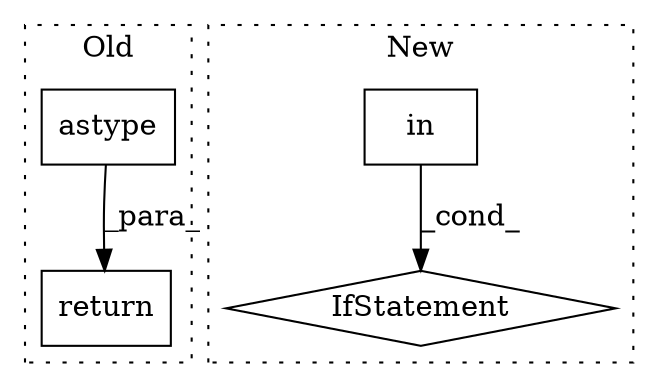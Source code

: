 digraph G {
subgraph cluster0 {
1 [label="astype" a="32" s="6013,6031" l="7,1" shape="box"];
4 [label="return" a="41" s="5963" l="7" shape="box"];
label = "Old";
style="dotted";
}
subgraph cluster1 {
2 [label="in" a="105" s="6120" l="33" shape="box"];
3 [label="IfStatement" a="25" s="6111,6197" l="4,2" shape="diamond"];
label = "New";
style="dotted";
}
1 -> 4 [label="_para_"];
2 -> 3 [label="_cond_"];
}